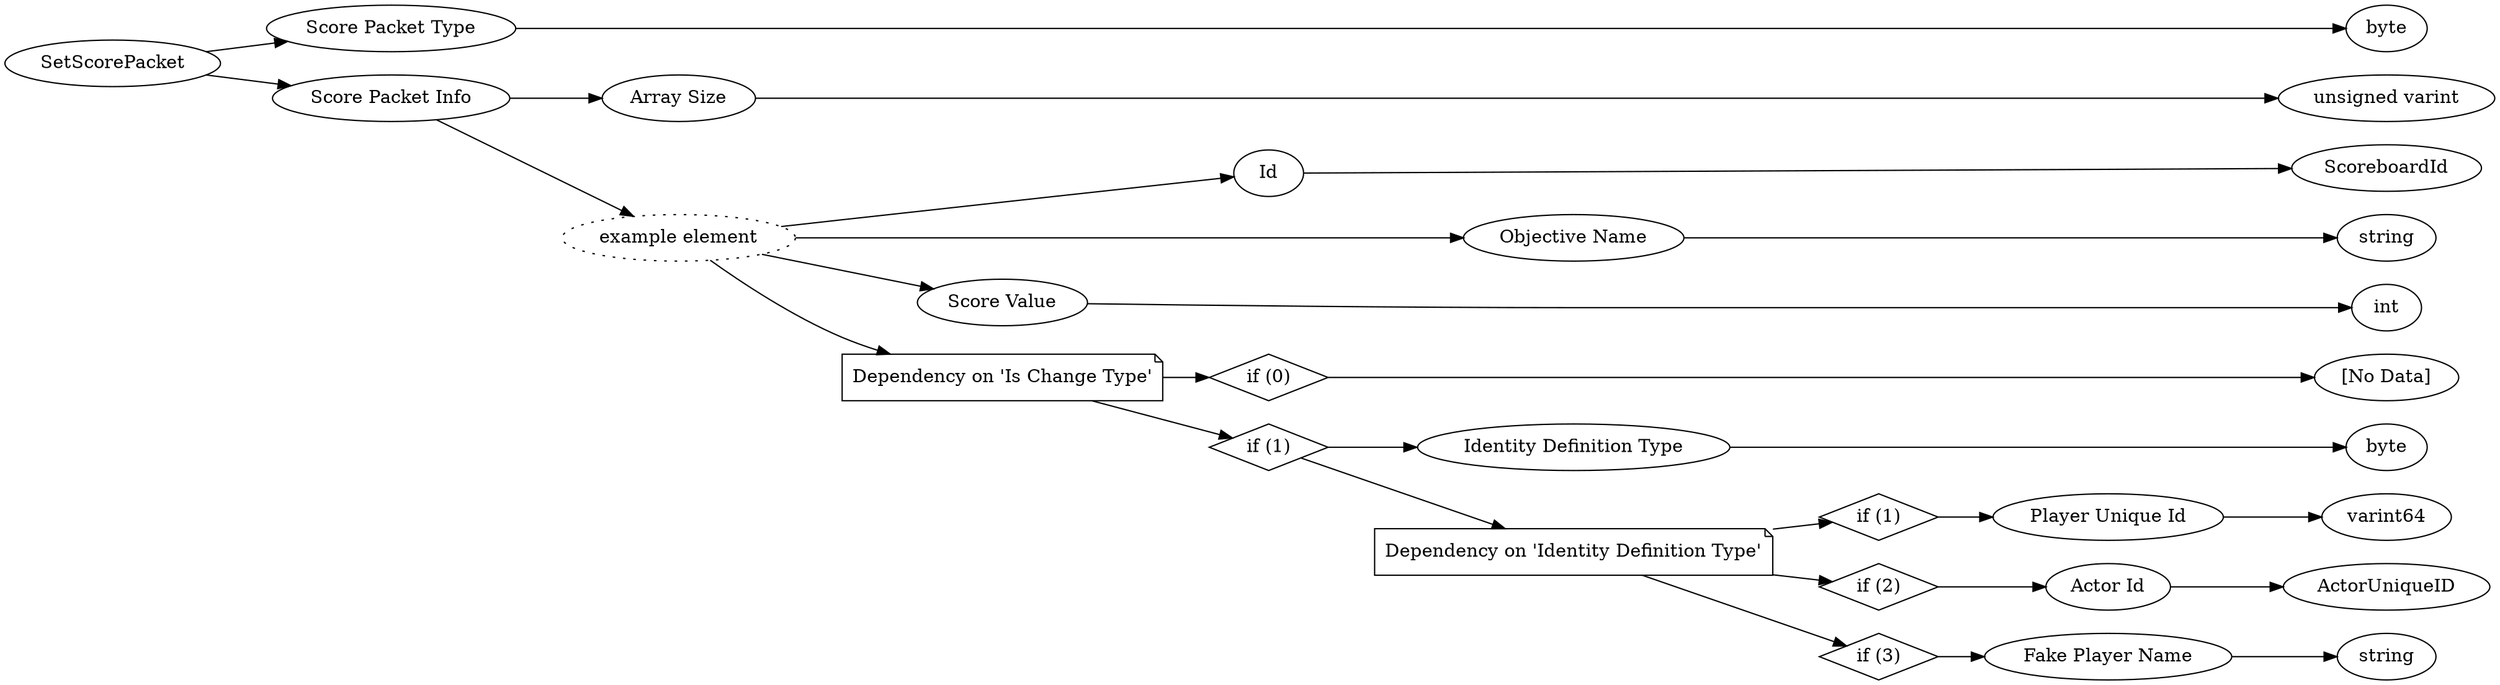 digraph "SetScorePacket" {
rankdir = LR
0
0 -> 1
1 -> 2
0 -> 3
3 -> 4
4 -> 5
3 -> 6
6 -> 7
7 -> 11
6 -> 12
12 -> 13
6 -> 14
14 -> 15
6 -> 16
16 -> 17
17 -> 18
16 -> 19
19 -> 20
20 -> 21
19 -> 22
22 -> 23
23 -> 24
24 -> 25
22 -> 26
26 -> 27
27 -> 28
22 -> 29
29 -> 30
30 -> 31

0 [label="SetScorePacket",comment="name: \"SetScorePacket\", typeName: \"\", id: 0, branchId: 108, recurseId: -1, attributes: 0, notes: \"\""];
1 [label="Score Packet Type",comment="name: \"Score Packet Type\", typeName: \"\", id: 1, branchId: 0, recurseId: -1, attributes: 0, notes: \"\""];
2 [label="byte",comment="name: \"byte\", typeName: \"\", id: 2, branchId: 0, recurseId: -1, attributes: 512, notes: \"\""];
3 [label="Score Packet Info",comment="name: \"Score Packet Info\", typeName: \"\", id: 3, branchId: 0, recurseId: -1, attributes: 8, notes: \"\""];
4 [label="Array Size",comment="name: \"Array Size\", typeName: \"\", id: 4, branchId: 0, recurseId: -1, attributes: 0, notes: \"\""];
5 [label="unsigned varint",comment="name: \"unsigned varint\", typeName: \"\", id: 5, branchId: 0, recurseId: -1, attributes: 512, notes: \"\""];
6 [label="example element",style=dotted,comment="name: \"example element\", typeName: \"\", id: 6, branchId: 0, recurseId: -1, attributes: 16, notes: \"\""];
7 [label="Id",comment="name: \"Id\", typeName: \"ScoreboardId\", id: 7, branchId: 0, recurseId: -1, attributes: 256, notes: \"\""];
11 [label="ScoreboardId",comment="name: \"ScoreboardId\", typeName: \"\", id: 11, branchId: 0, recurseId: -1, attributes: 512, notes: \"\""];
12 [label="Objective Name",comment="name: \"Objective Name\", typeName: \"\", id: 12, branchId: 0, recurseId: -1, attributes: 0, notes: \"\""];
13 [label="string",comment="name: \"string\", typeName: \"\", id: 13, branchId: 0, recurseId: -1, attributes: 512, notes: \"\""];
14 [label="Score Value",comment="name: \"Score Value\", typeName: \"\", id: 14, branchId: 0, recurseId: -1, attributes: 0, notes: \"\""];
15 [label="int",comment="name: \"int\", typeName: \"\", id: 15, branchId: 0, recurseId: -1, attributes: 512, notes: \"\""];
16 [label="Dependency on 'Is Change Type'",shape=note,comment="name: \"Dependency on 'Is Change Type'\", typeName: \"\", id: 16, branchId: 0, recurseId: -1, attributes: 2, notes: \"\""];
17 [label="if (0)",shape=diamond,comment="name: \"if (0)\", typeName: \"\", id: 17, branchId: 0, recurseId: -1, attributes: 4, notes: \"\""];
18 [label="[No Data]",comment="name: \"[No Data]\", typeName: \"\", id: 18, branchId: 0, recurseId: -1, attributes: 512, notes: \"\""];
19 [label="if (1)",shape=diamond,comment="name: \"if (1)\", typeName: \"\", id: 19, branchId: 1, recurseId: -1, attributes: 4, notes: \"\""];
20 [label="Identity Definition Type",comment="name: \"Identity Definition Type\", typeName: \"\", id: 20, branchId: 0, recurseId: -1, attributes: 0, notes: \"\""];
21 [label="byte",comment="name: \"byte\", typeName: \"\", id: 21, branchId: 0, recurseId: -1, attributes: 512, notes: \"\""];
22 [label="Dependency on 'Identity Definition Type'",shape=note,comment="name: \"Dependency on 'Identity Definition Type'\", typeName: \"\", id: 22, branchId: 0, recurseId: -1, attributes: 2, notes: \"\""];
23 [label="if (1)",shape=diamond,comment="name: \"if (1)\", typeName: \"\", id: 23, branchId: 1, recurseId: -1, attributes: 4, notes: \"\""];
24 [label="Player Unique Id",comment="name: \"Player Unique Id\", typeName: \"\", id: 24, branchId: 0, recurseId: -1, attributes: 0, notes: \"\""];
25 [label="varint64",comment="name: \"varint64\", typeName: \"\", id: 25, branchId: 0, recurseId: -1, attributes: 512, notes: \"\""];
26 [label="if (2)",shape=diamond,comment="name: \"if (2)\", typeName: \"\", id: 26, branchId: 2, recurseId: -1, attributes: 4, notes: \"\""];
27 [label="Actor Id",comment="name: \"Actor Id\", typeName: \"ActorUniqueID\", id: 27, branchId: 0, recurseId: -1, attributes: 256, notes: \"\""];
28 [label="ActorUniqueID",comment="name: \"ActorUniqueID\", typeName: \"\", id: 28, branchId: 0, recurseId: -1, attributes: 512, notes: \"\""];
29 [label="if (3)",shape=diamond,comment="name: \"if (3)\", typeName: \"\", id: 29, branchId: 3, recurseId: -1, attributes: 4, notes: \"\""];
30 [label="Fake Player Name",comment="name: \"Fake Player Name\", typeName: \"\", id: 30, branchId: 0, recurseId: -1, attributes: 0, notes: \"\""];
31 [label="string",comment="name: \"string\", typeName: \"\", id: 31, branchId: 0, recurseId: -1, attributes: 512, notes: \"\""];
{ rank = max;2;5;11;13;15;18;21;25;28;31}

}
